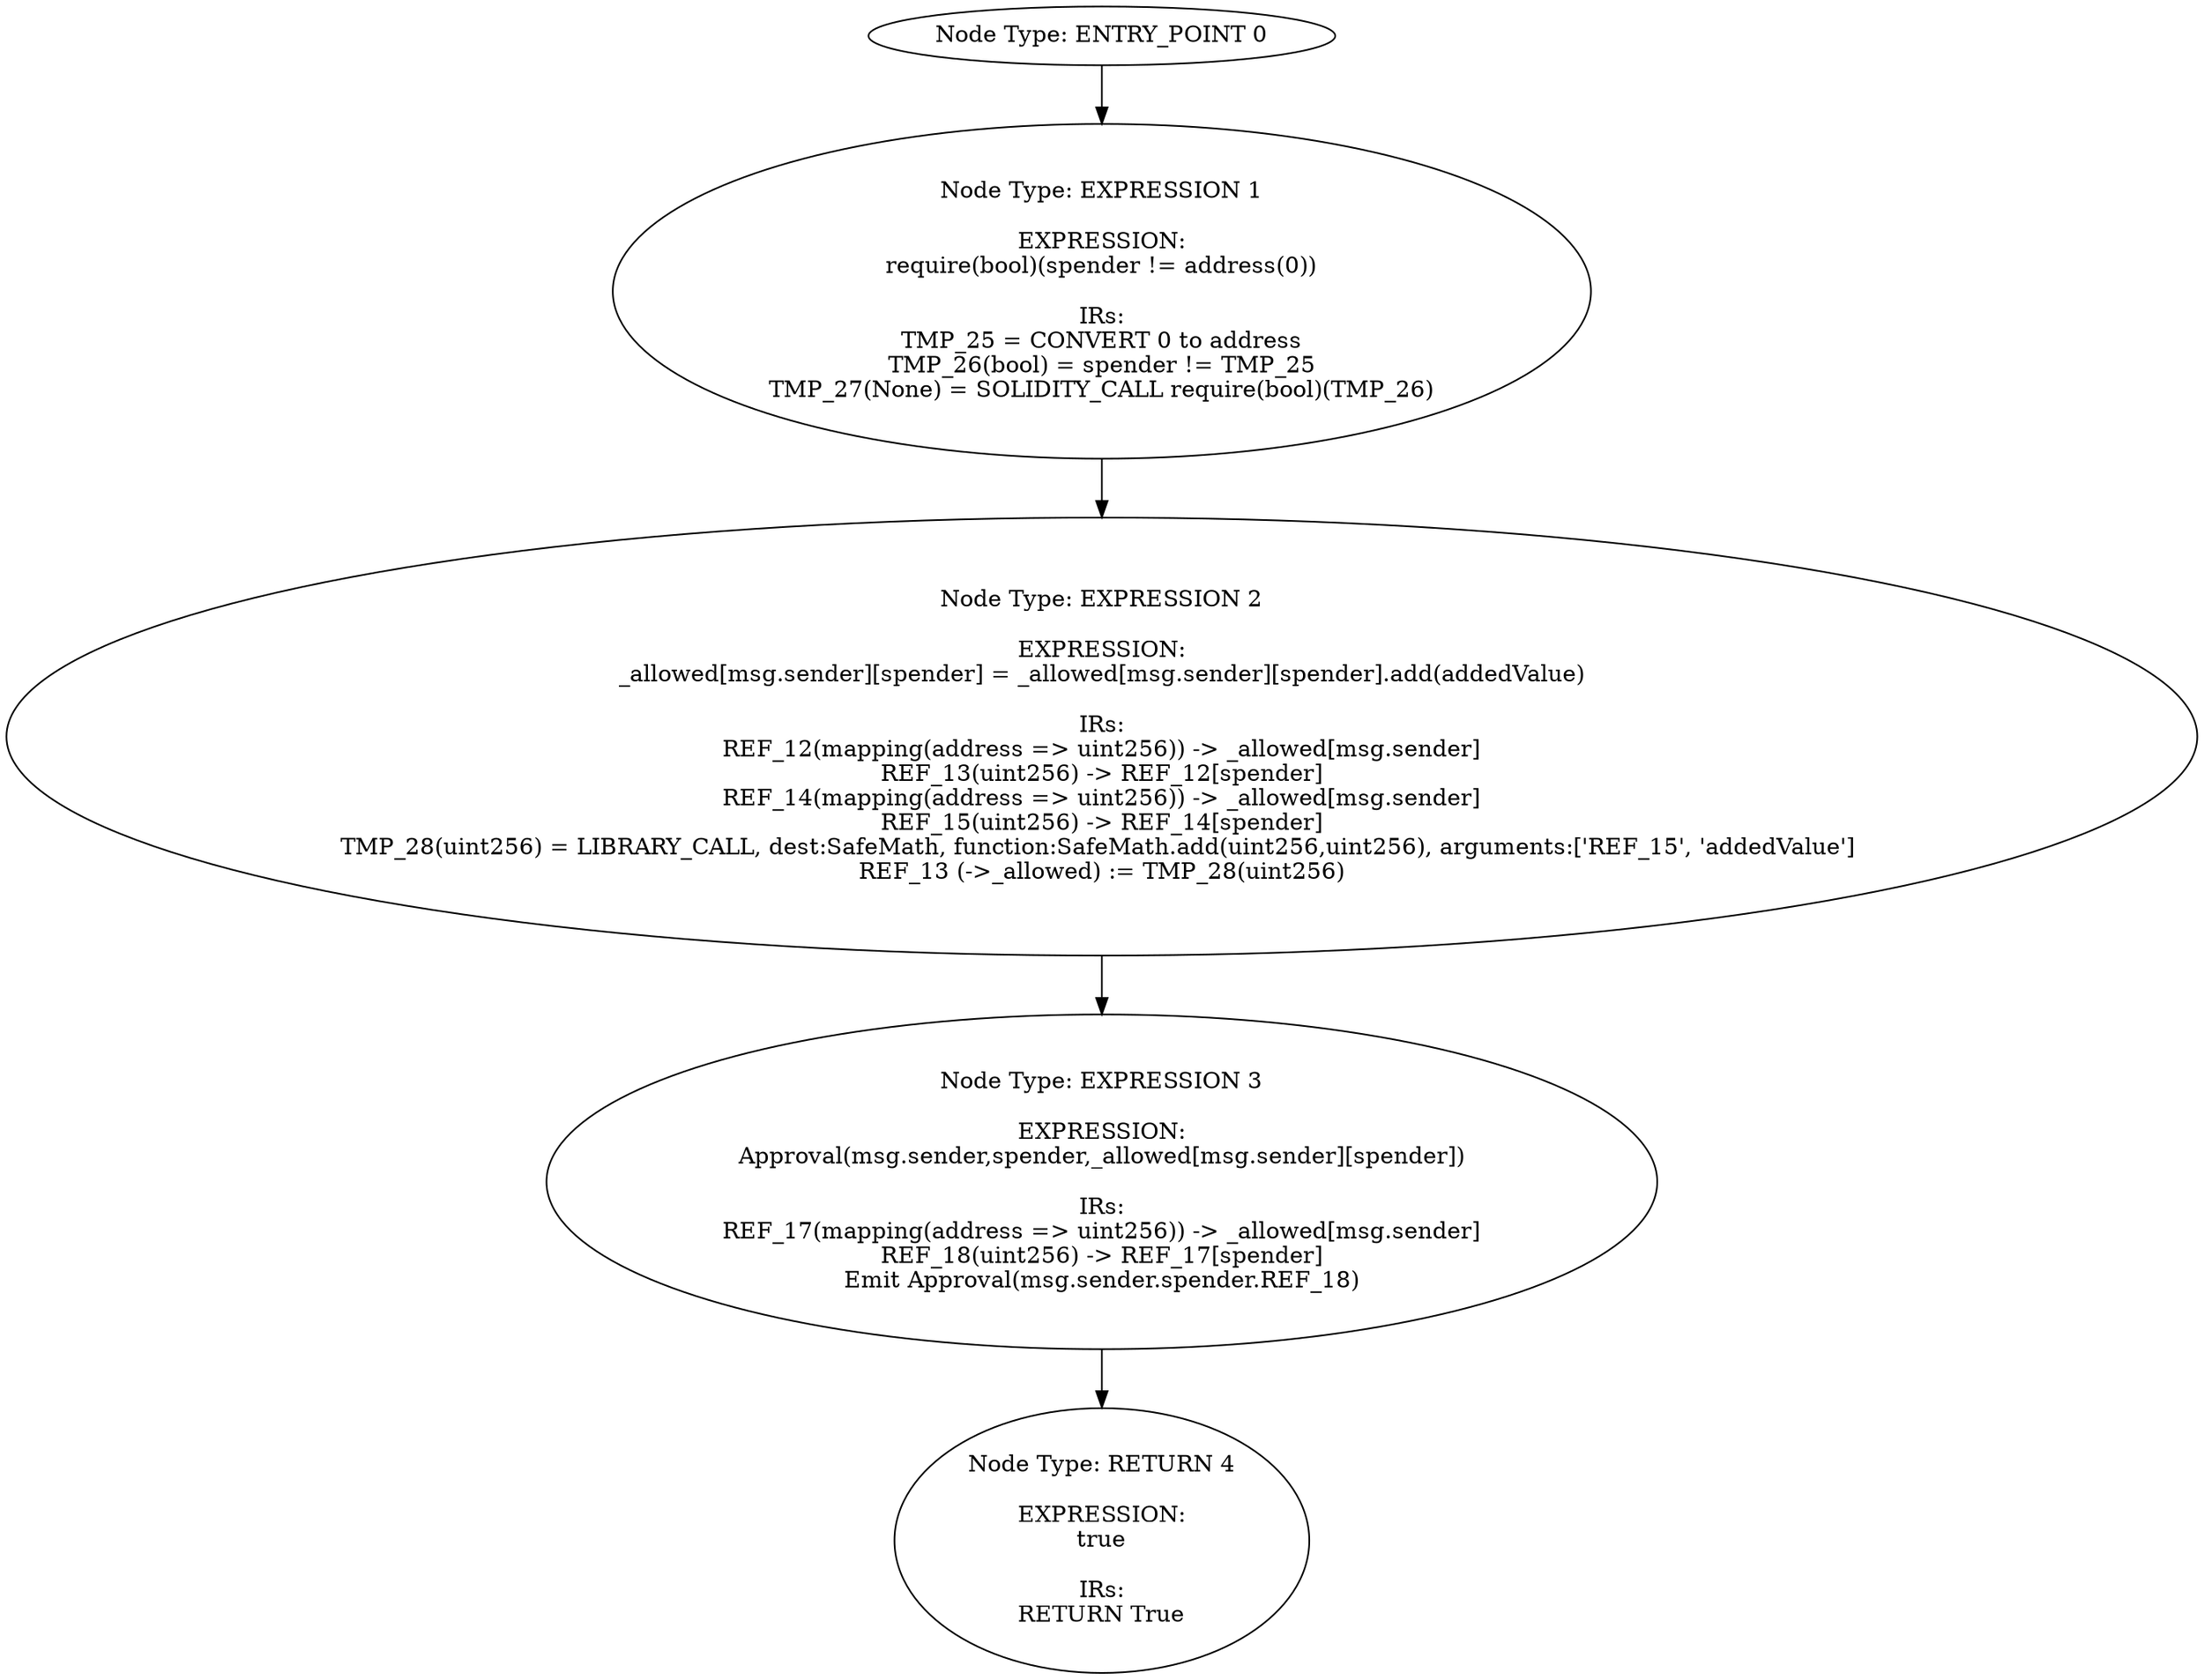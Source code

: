 digraph{
0[label="Node Type: ENTRY_POINT 0
"];
0->1;
1[label="Node Type: EXPRESSION 1

EXPRESSION:
require(bool)(spender != address(0))

IRs:
TMP_25 = CONVERT 0 to address
TMP_26(bool) = spender != TMP_25
TMP_27(None) = SOLIDITY_CALL require(bool)(TMP_26)"];
1->2;
2[label="Node Type: EXPRESSION 2

EXPRESSION:
_allowed[msg.sender][spender] = _allowed[msg.sender][spender].add(addedValue)

IRs:
REF_12(mapping(address => uint256)) -> _allowed[msg.sender]
REF_13(uint256) -> REF_12[spender]
REF_14(mapping(address => uint256)) -> _allowed[msg.sender]
REF_15(uint256) -> REF_14[spender]
TMP_28(uint256) = LIBRARY_CALL, dest:SafeMath, function:SafeMath.add(uint256,uint256), arguments:['REF_15', 'addedValue'] 
REF_13 (->_allowed) := TMP_28(uint256)"];
2->3;
3[label="Node Type: EXPRESSION 3

EXPRESSION:
Approval(msg.sender,spender,_allowed[msg.sender][spender])

IRs:
REF_17(mapping(address => uint256)) -> _allowed[msg.sender]
REF_18(uint256) -> REF_17[spender]
Emit Approval(msg.sender.spender.REF_18)"];
3->4;
4[label="Node Type: RETURN 4

EXPRESSION:
true

IRs:
RETURN True"];
}
